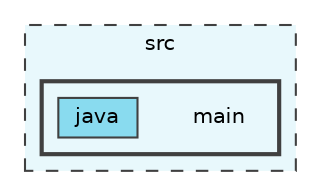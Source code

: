digraph "src/main"
{
 // LATEX_PDF_SIZE
  bgcolor="transparent";
  edge [fontname=Helvetica,fontsize=10,labelfontname=Helvetica,labelfontsize=10];
  node [fontname=Helvetica,fontsize=10,shape=box,height=0.2,width=0.4];
  compound=true
  subgraph clusterdir_68267d1309a1af8e8297ef4c3efbcdba {
    graph [ bgcolor="#e8f8fc", pencolor="grey25", label="src", fontname=Helvetica,fontsize=10 style="filled,dashed", URL="dir_68267d1309a1af8e8297ef4c3efbcdba.html",tooltip=""]
  subgraph clusterdir_5eb159725f84c66aafd839904a4acdd0 {
    graph [ bgcolor="#e8f8fc", pencolor="grey25", label="", fontname=Helvetica,fontsize=10 style="filled,bold", URL="dir_5eb159725f84c66aafd839904a4acdd0.html",tooltip=""]
    dir_5eb159725f84c66aafd839904a4acdd0 [shape=plaintext, label="main"];
  dir_fd3f6763802dee1ad875f6c80eac0bda [label="java", fillcolor="#89dbef", color="grey25", style="filled", URL="dir_fd3f6763802dee1ad875f6c80eac0bda.html",tooltip=""];
  }
  }
}
